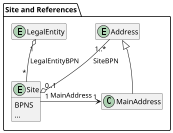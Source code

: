 @startuml site-simple

skinparam dpi 50

package "Site and References" {
  entity LegalEntity {}
  
  entity Site {
    BPNS
    ...
  }

  entity Address {}

  class MainAddress {}

  Site "*" -u-o "1" LegalEntity : LegalEntityBPN
  Address "1..*" -d-o "0..1" Site: SiteBPN
  
  Site "1" -r-> "1" MainAddress : MainAddress    
  MainAddress -u-|> Address
}

hide methods
hide MainAddress members
hide LegalEntity members
hide Address members
@enduml